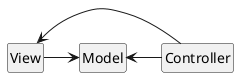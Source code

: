 @startuml Agario MVC Example
hide circle
hide members

class Model
class View
class Controller

Model <- Controller
View <- Controller
View -> Model
@enduml

@startuml Agario MVC Linked
hide circle
hide members

entity AgarioModel
entity AgarioMenu
entity ControllerGame
entity ViewGame
entity ControllerMenu
entity ViewMenu

AgarioModel <.. ControllerGame
AgarioModel <.. ViewGame

ViewGame <.. ControllerGame

ControllerGame <|-- ControllerGameWPF
ControllerGame <|-- ControllerGameConsole

ViewGame <|-- ViewGameWPF
ViewGame <|-- ViewGameConsole

AgarioMenu <.. ControllerMenu
AgarioMenu <.. ViewMenu

ViewMenu <.. ControllerMenu

ViewMenu <|-- ViewMenuWPF
ViewMenu <|-- ViewMenuConsole

ControllerMenu <|-- ControllerMenuWPF
ControllerMenu <|-- ControllerMenuConsole

ControllerGame <-- ControllerMenu
@enduml
